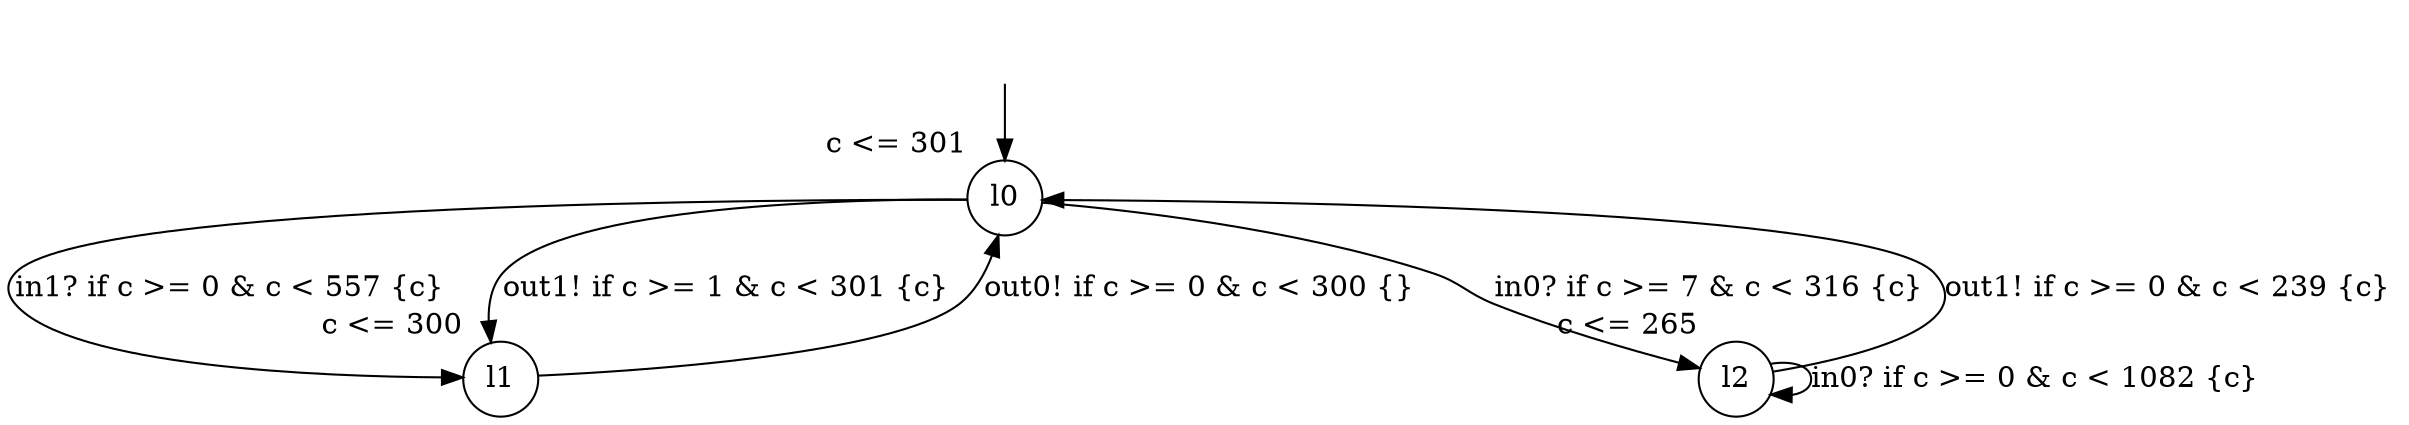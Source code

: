 digraph g {
__start0 [label="" shape="none"];
l0 [shape="circle" margin=0 label="l0", xlabel="c <= 301"];
l1 [shape="circle" margin=0 label="l1", xlabel="c <= 300"];
l2 [shape="circle" margin=0 label="l2", xlabel="c <= 265"];
l0 -> l2 [label="in0? if c >= 7 & c < 316 {c} "];
l0 -> l1 [label="in1? if c >= 0 & c < 557 {c} "];
l0 -> l1 [label="out1! if c >= 1 & c < 301 {c} "];
l1 -> l0 [label="out0! if c >= 0 & c < 300 {} "];
l2 -> l2 [label="in0? if c >= 0 & c < 1082 {c} "];
l2 -> l0 [label="out1! if c >= 0 & c < 239 {c} "];
__start0 -> l0;
}
